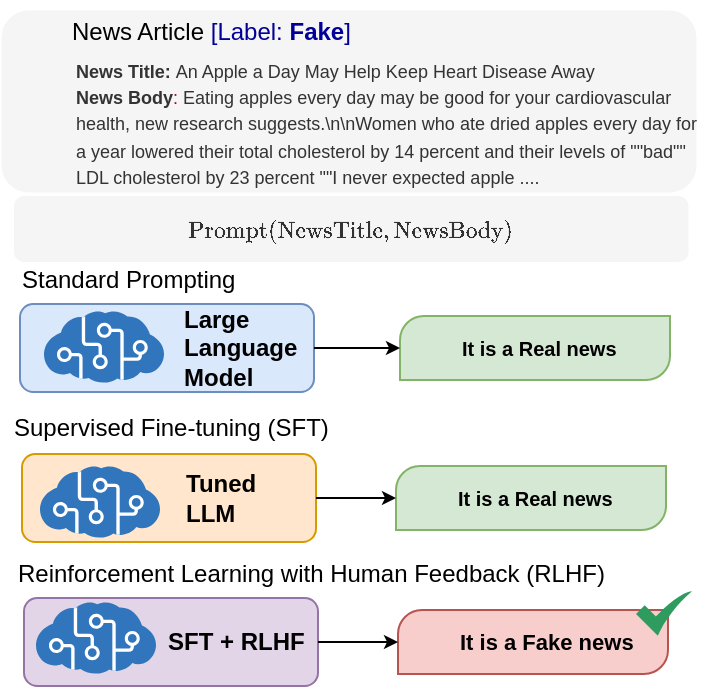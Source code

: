 <mxfile version="26.0.16">
  <diagram name="Page-1" id="tkJI0vnqvkSqmow22MBY">
    <mxGraphModel grid="1" page="1" gridSize="10" guides="1" tooltips="1" connect="1" arrows="1" fold="1" pageScale="1" pageWidth="3300" pageHeight="2339" math="1" shadow="0">
      <root>
        <mxCell id="0" />
        <mxCell id="1" parent="0" />
        <mxCell id="XwAO29_MNGcBc6wE519y-75" value="&lt;blockquote style=&quot;margin: 0 0 0 40px; border: none; padding: 0px;&quot;&gt;&lt;blockquote style=&quot;margin: 0 0 0 40px; border: none; padding: 0px;&quot;&gt;&lt;b&gt;Large&lt;/b&gt;&lt;/blockquote&gt;&lt;blockquote style=&quot;margin: 0 0 0 40px; border: none; padding: 0px;&quot;&gt;&lt;b&gt;Language&lt;/b&gt;&lt;/blockquote&gt;&lt;blockquote style=&quot;margin: 0 0 0 40px; border: none; padding: 0px;&quot;&gt;&lt;b&gt;Model&lt;/b&gt;&lt;/blockquote&gt;&lt;/blockquote&gt;" style="rounded=1;whiteSpace=wrap;html=1;align=left;fillColor=#dae8fc;strokeColor=#6c8ebf;" vertex="1" parent="1">
          <mxGeometry x="1180" y="377" width="147" height="44" as="geometry" />
        </mxCell>
        <mxCell id="XwAO29_MNGcBc6wE519y-76" value="&lt;font style=&quot;font-size: 12px;&quot;&gt;Standard Prompting&lt;/font&gt;" style="text;html=1;align=left;verticalAlign=middle;whiteSpace=wrap;rounded=0;fontSize=13;" vertex="1" parent="1">
          <mxGeometry x="1179" y="349" width="180" height="30" as="geometry" />
        </mxCell>
        <mxCell id="XwAO29_MNGcBc6wE519y-78" value="$$\text{Prompt} {(\text{NewsTitle}, \text{NewsBody})}$$" style="text;html=1;align=center;verticalAlign=middle;whiteSpace=wrap;rounded=1;fontSize=10;fillColor=#f5f5f5;strokeColor=none;fontColor=#333333;" vertex="1" parent="1">
          <mxGeometry x="1177" y="323" width="337.25" height="33" as="geometry" />
        </mxCell>
        <mxCell id="XwAO29_MNGcBc6wE519y-79" value="" style="image;sketch=0;aspect=fixed;html=1;points=[];align=center;fontSize=12;image=img/lib/mscae/Cognitive_Services.svg;" vertex="1" parent="1">
          <mxGeometry x="1192" y="380.5" width="60" height="36" as="geometry" />
        </mxCell>
        <mxCell id="XwAO29_MNGcBc6wE519y-80" value="&lt;font style=&quot;font-size: 9px;&quot;&gt;&lt;font style=&quot;&quot;&gt;&lt;b style=&quot;&quot;&gt;News Title:&lt;/b&gt;&amp;nbsp;&lt;/font&gt;An Apple a Day May Help Keep Heart Disease Away&lt;/font&gt;&lt;div&gt;&lt;font style=&quot;font-size: 9px;&quot;&gt;&lt;b style=&quot;background-color: transparent; color: light-dark(rgb(51, 51, 51), rgb(193, 193, 193));&quot;&gt;News Body&lt;/b&gt;&lt;span style=&quot;background-color: transparent;&quot;&gt;&lt;font color=&quot;rgba(0, 0, 0, 0)&quot;&gt;: &lt;/font&gt;Eating apples every day may be good for your cardiovascular health, new research suggests.\n\nWomen who ate dried apples every day for a year lowered their total cholesterol by 14 percent and their levels of &quot;&quot;bad&quot;&quot; LDL cholesterol by 23 percent&amp;nbsp;&lt;/span&gt;&lt;span style=&quot;background-color: transparent;&quot;&gt;&quot;&quot;I never expected apple ....&lt;/span&gt;&lt;/font&gt;&lt;/div&gt;" style="text;html=1;align=left;verticalAlign=bottom;whiteSpace=wrap;rounded=1;fillColor=#f5f5f5;fontColor=#333333;strokeColor=none;strokeWidth=0.6;spacingLeft=36;spacingRight=1;fontSize=11;spacing=1;" vertex="1" parent="1">
          <mxGeometry x="1170.5" y="230" width="347.5" height="91" as="geometry" />
        </mxCell>
        <mxCell id="XwAO29_MNGcBc6wE519y-81" value="" style="shape=image;html=1;verticalAlign=top;verticalLabelPosition=bottom;labelBackgroundColor=#ffffff;imageAspect=0;aspect=fixed;image=https://cdn1.iconfinder.com/data/icons/office-icons-17/512/ilustracoes_04-14-128.png" vertex="1" parent="1">
          <mxGeometry x="1170.5" y="239" width="38" height="38" as="geometry" />
        </mxCell>
        <mxCell id="XwAO29_MNGcBc6wE519y-82" value="&lt;font&gt;News Article &lt;font style=&quot;color: rgb(0, 0, 153);&quot;&gt;[Label: &lt;b style=&quot;&quot;&gt;Fake&lt;/b&gt;]&lt;/font&gt;&lt;/font&gt;" style="text;html=1;align=left;verticalAlign=middle;whiteSpace=wrap;rounded=0;" vertex="1" parent="1">
          <mxGeometry x="1203.5" y="225.5" width="187.5" height="30" as="geometry" />
        </mxCell>
        <mxCell id="XwAO29_MNGcBc6wE519y-83" value="&lt;font style=&quot;font-size: 12px;&quot;&gt;Supervised Fine-tuning (SFT)&lt;/font&gt;" style="text;html=1;align=left;verticalAlign=middle;whiteSpace=wrap;rounded=0;fontSize=13;" vertex="1" parent="1">
          <mxGeometry x="1175" y="423" width="221" height="30" as="geometry" />
        </mxCell>
        <mxCell id="XwAO29_MNGcBc6wE519y-85" value="&lt;blockquote style=&quot;margin: 0 0 0 40px; border: none; padding: 0px;&quot;&gt;&lt;blockquote style=&quot;margin: 0 0 0 40px; border: none; padding: 0px;&quot;&gt;&lt;b&gt;Tuned&lt;br&gt;LLM&lt;/b&gt;&lt;/blockquote&gt;&lt;/blockquote&gt;" style="rounded=1;whiteSpace=wrap;html=1;align=left;fillColor=#ffe6cc;strokeColor=#d79b00;" vertex="1" parent="1">
          <mxGeometry x="1181" y="452" width="147" height="44" as="geometry" />
        </mxCell>
        <mxCell id="XwAO29_MNGcBc6wE519y-88" value="" style="image;sketch=0;aspect=fixed;html=1;points=[];align=center;fontSize=12;image=img/lib/mscae/Cognitive_Services.svg;" vertex="1" parent="1">
          <mxGeometry x="1190" y="458" width="60" height="36" as="geometry" />
        </mxCell>
        <mxCell id="XwAO29_MNGcBc6wE519y-89" value="" style="verticalLabelPosition=bottom;verticalAlign=top;html=1;shape=mxgraph.basic.diag_round_rect;dx=6;whiteSpace=wrap;fillColor=#d5e8d4;strokeColor=#82b366;" vertex="1" parent="1">
          <mxGeometry x="1368" y="458" width="135" height="32" as="geometry" />
        </mxCell>
        <mxCell id="XwAO29_MNGcBc6wE519y-90" value="&lt;b&gt;&lt;font style=&quot;font-size: 10px;&quot;&gt;It is a Real news&lt;/font&gt;&lt;/b&gt;" style="text;html=1;align=left;verticalAlign=middle;whiteSpace=wrap;rounded=1;fontSize=11;strokeColor=none;fillColor=none;spacingLeft=4;" vertex="1" parent="1">
          <mxGeometry x="1393" y="462" width="100" height="24" as="geometry" />
        </mxCell>
        <mxCell id="XwAO29_MNGcBc6wE519y-91" style="edgeStyle=orthogonalEdgeStyle;rounded=0;orthogonalLoop=1;jettySize=auto;html=1;exitX=1;exitY=0.5;exitDx=0;exitDy=0;entryX=0;entryY=0.5;entryDx=0;entryDy=0;entryPerimeter=0;endSize=4;" edge="1" parent="1" source="XwAO29_MNGcBc6wE519y-85" target="XwAO29_MNGcBc6wE519y-89">
          <mxGeometry relative="1" as="geometry" />
        </mxCell>
        <mxCell id="XwAO29_MNGcBc6wE519y-92" value="" style="shape=image;html=1;verticalAlign=top;verticalLabelPosition=bottom;labelBackgroundColor=#ffffff;imageAspect=0;aspect=fixed;image=https://cdn4.iconfinder.com/data/icons/essentials-72/24/039_-_Cross-128.png" vertex="1" parent="1">
          <mxGeometry x="1493" y="446" width="28" height="28" as="geometry" />
        </mxCell>
        <mxCell id="XwAO29_MNGcBc6wE519y-94" value="&lt;font style=&quot;font-size: 12px;&quot;&gt;Reinforcement Learning with Human Feedback (RLHF)&lt;/font&gt;" style="text;html=1;align=left;verticalAlign=middle;whiteSpace=wrap;rounded=0;fontSize=13;" vertex="1" parent="1">
          <mxGeometry x="1177" y="496" width="341" height="30" as="geometry" />
        </mxCell>
        <mxCell id="XwAO29_MNGcBc6wE519y-95" value="&lt;blockquote style=&quot;margin: 0 0 0 40px; border: none; padding: 0px;&quot;&gt;&lt;b&gt;&amp;nbsp; &amp;nbsp; &amp;nbsp; &amp;nbsp; &amp;nbsp;SFT + RLHF&lt;/b&gt;&lt;/blockquote&gt;" style="rounded=1;whiteSpace=wrap;html=1;align=left;fillColor=#e1d5e7;strokeColor=#9673a6;" vertex="1" parent="1">
          <mxGeometry x="1182" y="524" width="147" height="44" as="geometry" />
        </mxCell>
        <mxCell id="XwAO29_MNGcBc6wE519y-98" value="" style="image;sketch=0;aspect=fixed;html=1;points=[];align=center;fontSize=12;image=img/lib/mscae/Cognitive_Services.svg;" vertex="1" parent="1">
          <mxGeometry x="1188" y="526" width="60" height="36" as="geometry" />
        </mxCell>
        <mxCell id="XwAO29_MNGcBc6wE519y-99" value="" style="verticalLabelPosition=bottom;verticalAlign=top;html=1;shape=mxgraph.basic.diag_round_rect;dx=6;whiteSpace=wrap;fillColor=#f8cecc;strokeColor=#b85450;" vertex="1" parent="1">
          <mxGeometry x="1369" y="530" width="135" height="32" as="geometry" />
        </mxCell>
        <mxCell id="XwAO29_MNGcBc6wE519y-100" value="&lt;b&gt;It is a Fake news&lt;/b&gt;" style="text;html=1;align=left;verticalAlign=middle;whiteSpace=wrap;rounded=1;fontSize=11;strokeColor=none;fillColor=none;spacingLeft=4;" vertex="1" parent="1">
          <mxGeometry x="1394" y="534" width="100" height="24" as="geometry" />
        </mxCell>
        <mxCell id="XwAO29_MNGcBc6wE519y-101" style="edgeStyle=orthogonalEdgeStyle;rounded=0;orthogonalLoop=1;jettySize=auto;html=1;exitX=1;exitY=0.5;exitDx=0;exitDy=0;entryX=0;entryY=0.5;entryDx=0;entryDy=0;entryPerimeter=0;endSize=4;" edge="1" parent="1" source="XwAO29_MNGcBc6wE519y-95" target="XwAO29_MNGcBc6wE519y-99">
          <mxGeometry relative="1" as="geometry" />
        </mxCell>
        <mxCell id="XwAO29_MNGcBc6wE519y-103" value="" style="verticalLabelPosition=bottom;verticalAlign=top;html=1;shape=mxgraph.basic.diag_round_rect;dx=6;whiteSpace=wrap;fillColor=#d5e8d4;strokeColor=#82b366;" vertex="1" parent="1">
          <mxGeometry x="1370" y="383" width="135" height="32" as="geometry" />
        </mxCell>
        <mxCell id="XwAO29_MNGcBc6wE519y-104" value="&lt;b&gt;&lt;font style=&quot;font-size: 10px;&quot;&gt;It is a Real news&lt;/font&gt;&lt;/b&gt;" style="text;html=1;align=left;verticalAlign=middle;whiteSpace=wrap;rounded=1;fontSize=11;strokeColor=none;fillColor=none;spacingLeft=4;" vertex="1" parent="1">
          <mxGeometry x="1395" y="387" width="100" height="24" as="geometry" />
        </mxCell>
        <mxCell id="XwAO29_MNGcBc6wE519y-105" value="" style="shape=image;html=1;verticalAlign=top;verticalLabelPosition=bottom;labelBackgroundColor=#ffffff;imageAspect=0;aspect=fixed;image=https://cdn4.iconfinder.com/data/icons/essentials-72/24/039_-_Cross-128.png" vertex="1" parent="1">
          <mxGeometry x="1495" y="371" width="28" height="28" as="geometry" />
        </mxCell>
        <mxCell id="XwAO29_MNGcBc6wE519y-109" style="edgeStyle=orthogonalEdgeStyle;rounded=0;orthogonalLoop=1;jettySize=auto;html=1;exitX=1;exitY=0.5;exitDx=0;exitDy=0;entryX=0;entryY=0.5;entryDx=0;entryDy=0;entryPerimeter=0;endSize=4;" edge="1" parent="1" source="XwAO29_MNGcBc6wE519y-75" target="XwAO29_MNGcBc6wE519y-103">
          <mxGeometry relative="1" as="geometry" />
        </mxCell>
        <mxCell id="XwAO29_MNGcBc6wE519y-110" value="" style="sketch=0;html=1;aspect=fixed;strokeColor=none;shadow=0;align=center;fillColor=#2D9C5E;verticalAlign=top;labelPosition=center;verticalLabelPosition=bottom;shape=mxgraph.gcp2.check" vertex="1" parent="1">
          <mxGeometry x="1488" y="520.5" width="28" height="22.4" as="geometry" />
        </mxCell>
      </root>
    </mxGraphModel>
  </diagram>
</mxfile>
